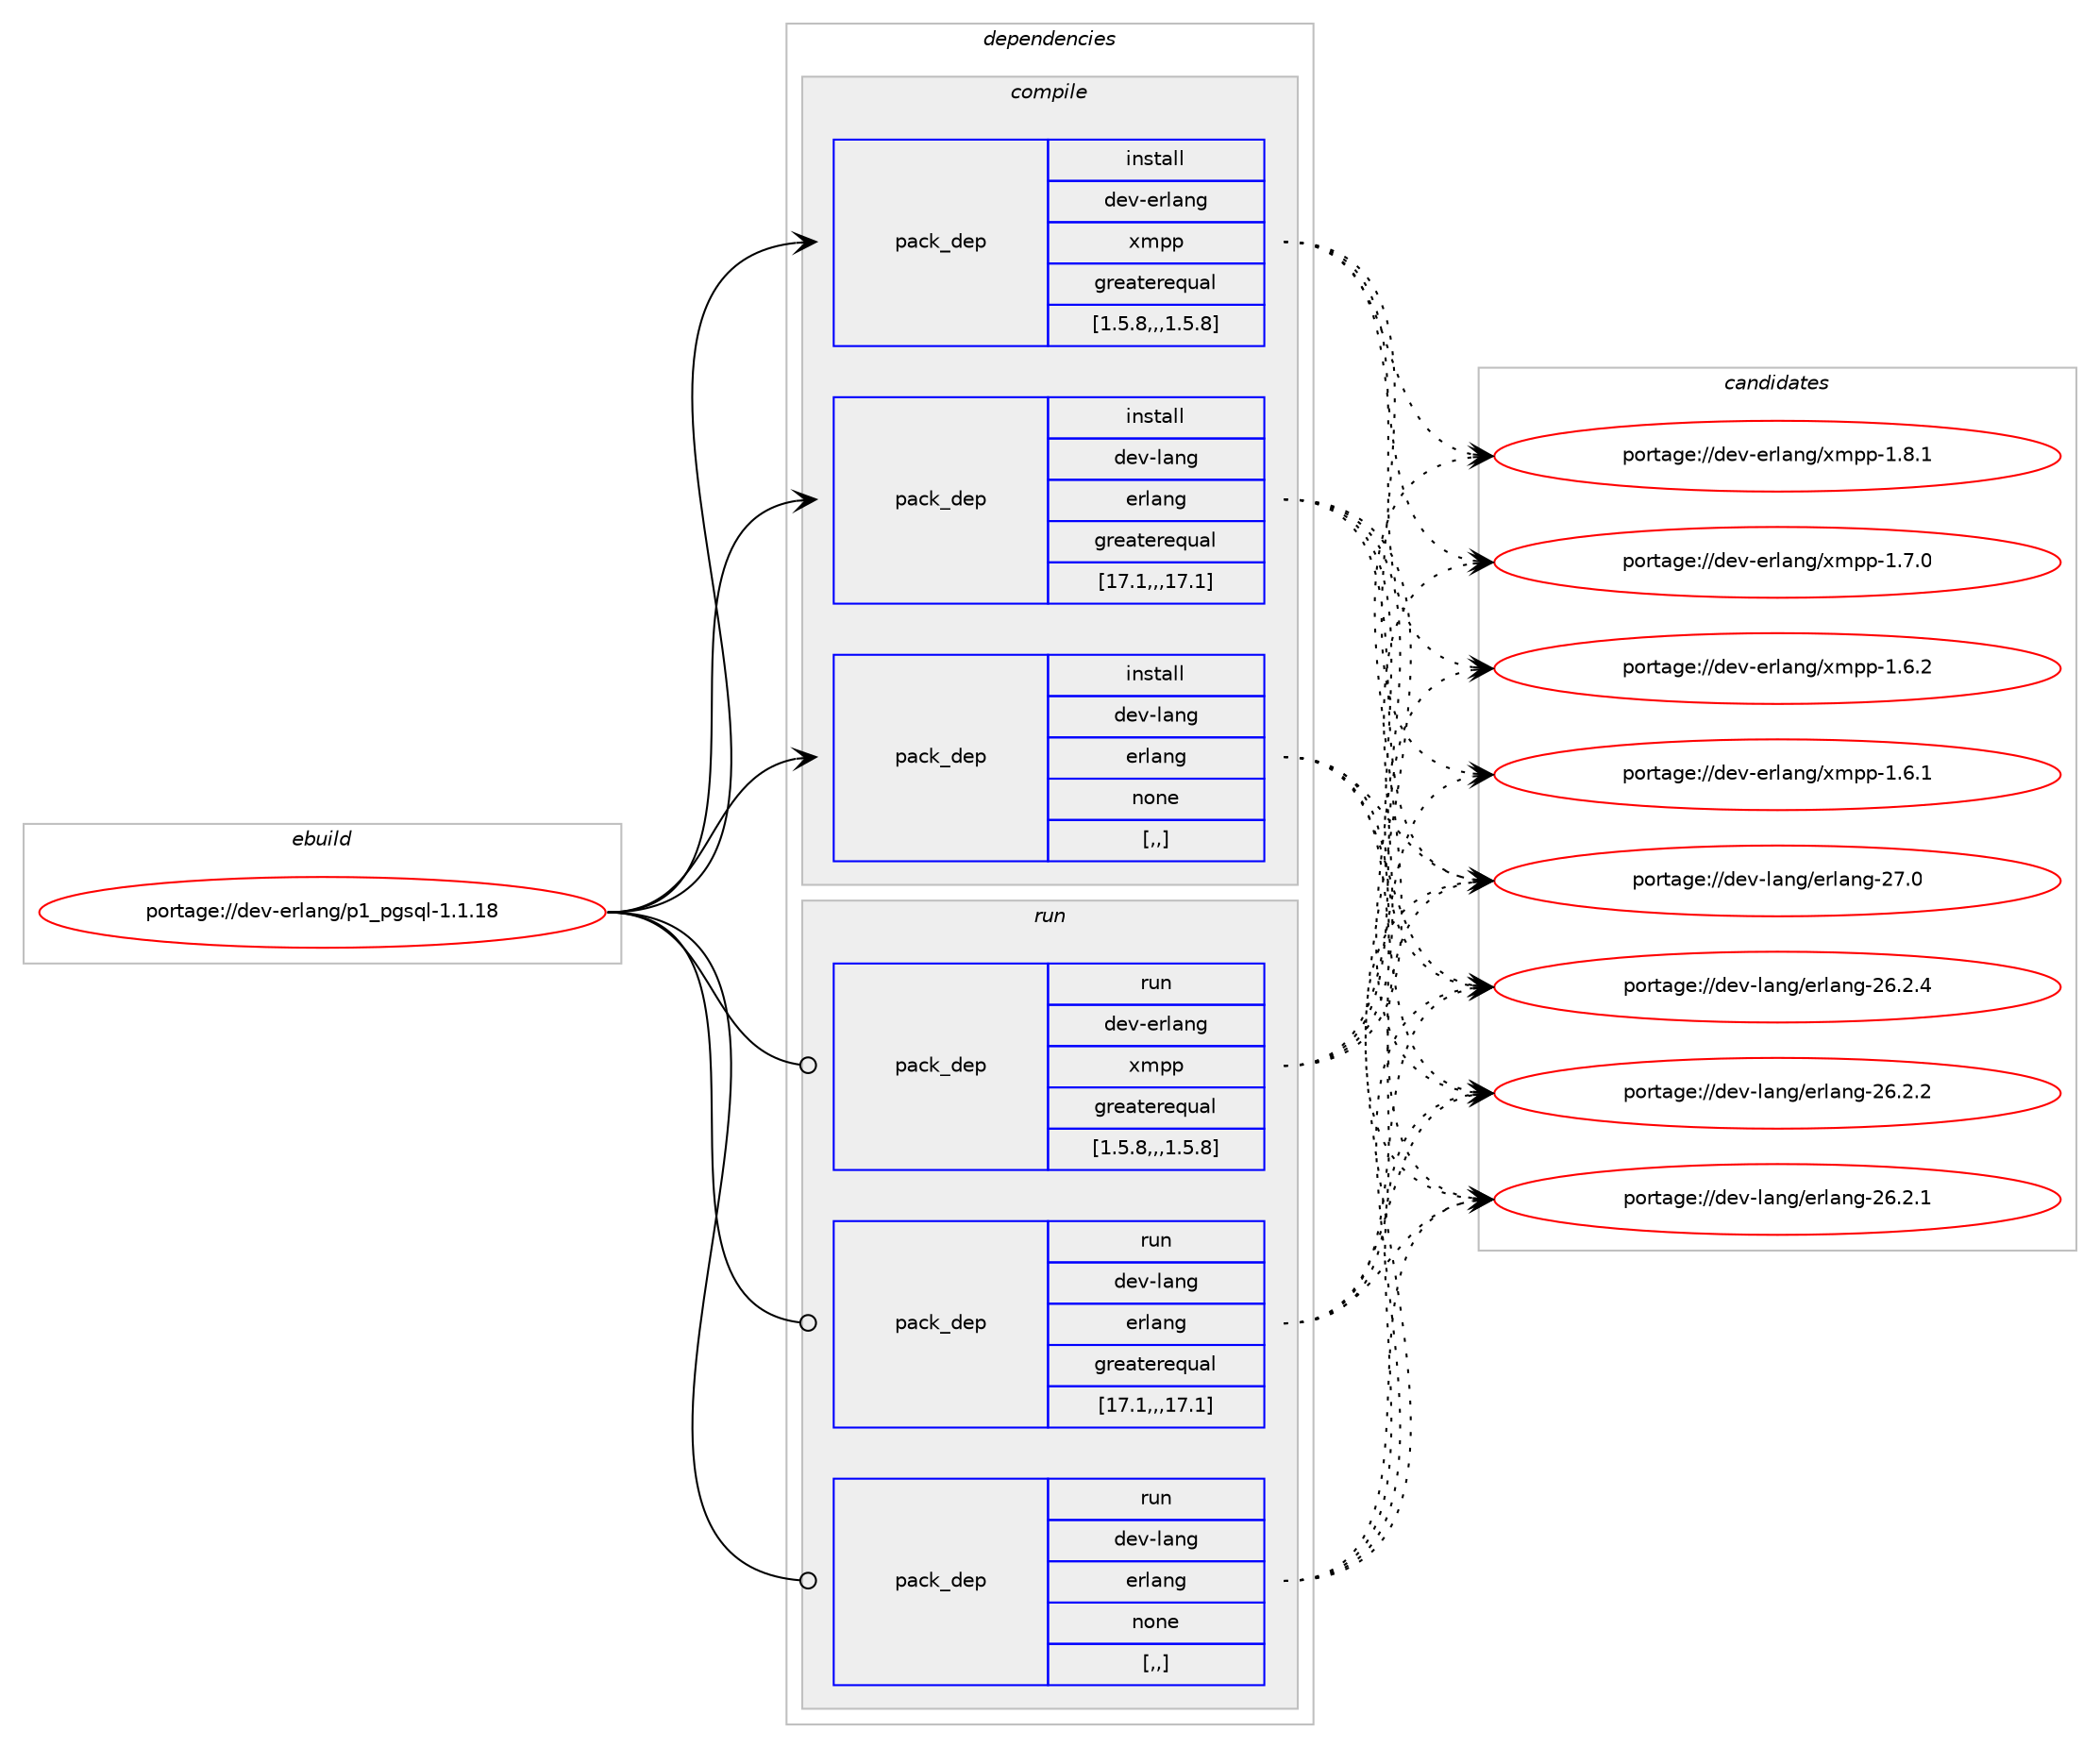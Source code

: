 digraph prolog {

# *************
# Graph options
# *************

newrank=true;
concentrate=true;
compound=true;
graph [rankdir=LR,fontname=Helvetica,fontsize=10,ranksep=1.5];#, ranksep=2.5, nodesep=0.2];
edge  [arrowhead=vee];
node  [fontname=Helvetica,fontsize=10];

# **********
# The ebuild
# **********

subgraph cluster_leftcol {
color=gray;
label=<<i>ebuild</i>>;
id [label="portage://dev-erlang/p1_pgsql-1.1.18", color=red, width=4, href="../dev-erlang/p1_pgsql-1.1.18.svg"];
}

# ****************
# The dependencies
# ****************

subgraph cluster_midcol {
color=gray;
label=<<i>dependencies</i>>;
subgraph cluster_compile {
fillcolor="#eeeeee";
style=filled;
label=<<i>compile</i>>;
subgraph pack53838 {
dependency74504 [label=<<TABLE BORDER="0" CELLBORDER="1" CELLSPACING="0" CELLPADDING="4" WIDTH="220"><TR><TD ROWSPAN="6" CELLPADDING="30">pack_dep</TD></TR><TR><TD WIDTH="110">install</TD></TR><TR><TD>dev-erlang</TD></TR><TR><TD>xmpp</TD></TR><TR><TD>greaterequal</TD></TR><TR><TD>[1.5.8,,,1.5.8]</TD></TR></TABLE>>, shape=none, color=blue];
}
id:e -> dependency74504:w [weight=20,style="solid",arrowhead="vee"];
subgraph pack53839 {
dependency74505 [label=<<TABLE BORDER="0" CELLBORDER="1" CELLSPACING="0" CELLPADDING="4" WIDTH="220"><TR><TD ROWSPAN="6" CELLPADDING="30">pack_dep</TD></TR><TR><TD WIDTH="110">install</TD></TR><TR><TD>dev-lang</TD></TR><TR><TD>erlang</TD></TR><TR><TD>greaterequal</TD></TR><TR><TD>[17.1,,,17.1]</TD></TR></TABLE>>, shape=none, color=blue];
}
id:e -> dependency74505:w [weight=20,style="solid",arrowhead="vee"];
subgraph pack53840 {
dependency74506 [label=<<TABLE BORDER="0" CELLBORDER="1" CELLSPACING="0" CELLPADDING="4" WIDTH="220"><TR><TD ROWSPAN="6" CELLPADDING="30">pack_dep</TD></TR><TR><TD WIDTH="110">install</TD></TR><TR><TD>dev-lang</TD></TR><TR><TD>erlang</TD></TR><TR><TD>none</TD></TR><TR><TD>[,,]</TD></TR></TABLE>>, shape=none, color=blue];
}
id:e -> dependency74506:w [weight=20,style="solid",arrowhead="vee"];
}
subgraph cluster_compileandrun {
fillcolor="#eeeeee";
style=filled;
label=<<i>compile and run</i>>;
}
subgraph cluster_run {
fillcolor="#eeeeee";
style=filled;
label=<<i>run</i>>;
subgraph pack53841 {
dependency74507 [label=<<TABLE BORDER="0" CELLBORDER="1" CELLSPACING="0" CELLPADDING="4" WIDTH="220"><TR><TD ROWSPAN="6" CELLPADDING="30">pack_dep</TD></TR><TR><TD WIDTH="110">run</TD></TR><TR><TD>dev-erlang</TD></TR><TR><TD>xmpp</TD></TR><TR><TD>greaterequal</TD></TR><TR><TD>[1.5.8,,,1.5.8]</TD></TR></TABLE>>, shape=none, color=blue];
}
id:e -> dependency74507:w [weight=20,style="solid",arrowhead="odot"];
subgraph pack53842 {
dependency74508 [label=<<TABLE BORDER="0" CELLBORDER="1" CELLSPACING="0" CELLPADDING="4" WIDTH="220"><TR><TD ROWSPAN="6" CELLPADDING="30">pack_dep</TD></TR><TR><TD WIDTH="110">run</TD></TR><TR><TD>dev-lang</TD></TR><TR><TD>erlang</TD></TR><TR><TD>greaterequal</TD></TR><TR><TD>[17.1,,,17.1]</TD></TR></TABLE>>, shape=none, color=blue];
}
id:e -> dependency74508:w [weight=20,style="solid",arrowhead="odot"];
subgraph pack53843 {
dependency74509 [label=<<TABLE BORDER="0" CELLBORDER="1" CELLSPACING="0" CELLPADDING="4" WIDTH="220"><TR><TD ROWSPAN="6" CELLPADDING="30">pack_dep</TD></TR><TR><TD WIDTH="110">run</TD></TR><TR><TD>dev-lang</TD></TR><TR><TD>erlang</TD></TR><TR><TD>none</TD></TR><TR><TD>[,,]</TD></TR></TABLE>>, shape=none, color=blue];
}
id:e -> dependency74509:w [weight=20,style="solid",arrowhead="odot"];
}
}

# **************
# The candidates
# **************

subgraph cluster_choices {
rank=same;
color=gray;
label=<<i>candidates</i>>;

subgraph choice53838 {
color=black;
nodesep=1;
choice100101118451011141089711010347120109112112454946564649 [label="portage://dev-erlang/xmpp-1.8.1", color=red, width=4,href="../dev-erlang/xmpp-1.8.1.svg"];
choice100101118451011141089711010347120109112112454946554648 [label="portage://dev-erlang/xmpp-1.7.0", color=red, width=4,href="../dev-erlang/xmpp-1.7.0.svg"];
choice100101118451011141089711010347120109112112454946544650 [label="portage://dev-erlang/xmpp-1.6.2", color=red, width=4,href="../dev-erlang/xmpp-1.6.2.svg"];
choice100101118451011141089711010347120109112112454946544649 [label="portage://dev-erlang/xmpp-1.6.1", color=red, width=4,href="../dev-erlang/xmpp-1.6.1.svg"];
dependency74504:e -> choice100101118451011141089711010347120109112112454946564649:w [style=dotted,weight="100"];
dependency74504:e -> choice100101118451011141089711010347120109112112454946554648:w [style=dotted,weight="100"];
dependency74504:e -> choice100101118451011141089711010347120109112112454946544650:w [style=dotted,weight="100"];
dependency74504:e -> choice100101118451011141089711010347120109112112454946544649:w [style=dotted,weight="100"];
}
subgraph choice53839 {
color=black;
nodesep=1;
choice100101118451089711010347101114108971101034550554648 [label="portage://dev-lang/erlang-27.0", color=red, width=4,href="../dev-lang/erlang-27.0.svg"];
choice1001011184510897110103471011141089711010345505446504652 [label="portage://dev-lang/erlang-26.2.4", color=red, width=4,href="../dev-lang/erlang-26.2.4.svg"];
choice1001011184510897110103471011141089711010345505446504650 [label="portage://dev-lang/erlang-26.2.2", color=red, width=4,href="../dev-lang/erlang-26.2.2.svg"];
choice1001011184510897110103471011141089711010345505446504649 [label="portage://dev-lang/erlang-26.2.1", color=red, width=4,href="../dev-lang/erlang-26.2.1.svg"];
dependency74505:e -> choice100101118451089711010347101114108971101034550554648:w [style=dotted,weight="100"];
dependency74505:e -> choice1001011184510897110103471011141089711010345505446504652:w [style=dotted,weight="100"];
dependency74505:e -> choice1001011184510897110103471011141089711010345505446504650:w [style=dotted,weight="100"];
dependency74505:e -> choice1001011184510897110103471011141089711010345505446504649:w [style=dotted,weight="100"];
}
subgraph choice53840 {
color=black;
nodesep=1;
choice100101118451089711010347101114108971101034550554648 [label="portage://dev-lang/erlang-27.0", color=red, width=4,href="../dev-lang/erlang-27.0.svg"];
choice1001011184510897110103471011141089711010345505446504652 [label="portage://dev-lang/erlang-26.2.4", color=red, width=4,href="../dev-lang/erlang-26.2.4.svg"];
choice1001011184510897110103471011141089711010345505446504650 [label="portage://dev-lang/erlang-26.2.2", color=red, width=4,href="../dev-lang/erlang-26.2.2.svg"];
choice1001011184510897110103471011141089711010345505446504649 [label="portage://dev-lang/erlang-26.2.1", color=red, width=4,href="../dev-lang/erlang-26.2.1.svg"];
dependency74506:e -> choice100101118451089711010347101114108971101034550554648:w [style=dotted,weight="100"];
dependency74506:e -> choice1001011184510897110103471011141089711010345505446504652:w [style=dotted,weight="100"];
dependency74506:e -> choice1001011184510897110103471011141089711010345505446504650:w [style=dotted,weight="100"];
dependency74506:e -> choice1001011184510897110103471011141089711010345505446504649:w [style=dotted,weight="100"];
}
subgraph choice53841 {
color=black;
nodesep=1;
choice100101118451011141089711010347120109112112454946564649 [label="portage://dev-erlang/xmpp-1.8.1", color=red, width=4,href="../dev-erlang/xmpp-1.8.1.svg"];
choice100101118451011141089711010347120109112112454946554648 [label="portage://dev-erlang/xmpp-1.7.0", color=red, width=4,href="../dev-erlang/xmpp-1.7.0.svg"];
choice100101118451011141089711010347120109112112454946544650 [label="portage://dev-erlang/xmpp-1.6.2", color=red, width=4,href="../dev-erlang/xmpp-1.6.2.svg"];
choice100101118451011141089711010347120109112112454946544649 [label="portage://dev-erlang/xmpp-1.6.1", color=red, width=4,href="../dev-erlang/xmpp-1.6.1.svg"];
dependency74507:e -> choice100101118451011141089711010347120109112112454946564649:w [style=dotted,weight="100"];
dependency74507:e -> choice100101118451011141089711010347120109112112454946554648:w [style=dotted,weight="100"];
dependency74507:e -> choice100101118451011141089711010347120109112112454946544650:w [style=dotted,weight="100"];
dependency74507:e -> choice100101118451011141089711010347120109112112454946544649:w [style=dotted,weight="100"];
}
subgraph choice53842 {
color=black;
nodesep=1;
choice100101118451089711010347101114108971101034550554648 [label="portage://dev-lang/erlang-27.0", color=red, width=4,href="../dev-lang/erlang-27.0.svg"];
choice1001011184510897110103471011141089711010345505446504652 [label="portage://dev-lang/erlang-26.2.4", color=red, width=4,href="../dev-lang/erlang-26.2.4.svg"];
choice1001011184510897110103471011141089711010345505446504650 [label="portage://dev-lang/erlang-26.2.2", color=red, width=4,href="../dev-lang/erlang-26.2.2.svg"];
choice1001011184510897110103471011141089711010345505446504649 [label="portage://dev-lang/erlang-26.2.1", color=red, width=4,href="../dev-lang/erlang-26.2.1.svg"];
dependency74508:e -> choice100101118451089711010347101114108971101034550554648:w [style=dotted,weight="100"];
dependency74508:e -> choice1001011184510897110103471011141089711010345505446504652:w [style=dotted,weight="100"];
dependency74508:e -> choice1001011184510897110103471011141089711010345505446504650:w [style=dotted,weight="100"];
dependency74508:e -> choice1001011184510897110103471011141089711010345505446504649:w [style=dotted,weight="100"];
}
subgraph choice53843 {
color=black;
nodesep=1;
choice100101118451089711010347101114108971101034550554648 [label="portage://dev-lang/erlang-27.0", color=red, width=4,href="../dev-lang/erlang-27.0.svg"];
choice1001011184510897110103471011141089711010345505446504652 [label="portage://dev-lang/erlang-26.2.4", color=red, width=4,href="../dev-lang/erlang-26.2.4.svg"];
choice1001011184510897110103471011141089711010345505446504650 [label="portage://dev-lang/erlang-26.2.2", color=red, width=4,href="../dev-lang/erlang-26.2.2.svg"];
choice1001011184510897110103471011141089711010345505446504649 [label="portage://dev-lang/erlang-26.2.1", color=red, width=4,href="../dev-lang/erlang-26.2.1.svg"];
dependency74509:e -> choice100101118451089711010347101114108971101034550554648:w [style=dotted,weight="100"];
dependency74509:e -> choice1001011184510897110103471011141089711010345505446504652:w [style=dotted,weight="100"];
dependency74509:e -> choice1001011184510897110103471011141089711010345505446504650:w [style=dotted,weight="100"];
dependency74509:e -> choice1001011184510897110103471011141089711010345505446504649:w [style=dotted,weight="100"];
}
}

}
